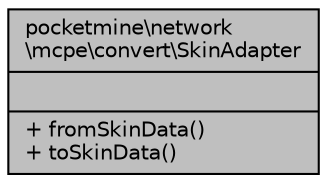 digraph "pocketmine\network\mcpe\convert\SkinAdapter"
{
 // INTERACTIVE_SVG=YES
 // LATEX_PDF_SIZE
  edge [fontname="Helvetica",fontsize="10",labelfontname="Helvetica",labelfontsize="10"];
  node [fontname="Helvetica",fontsize="10",shape=record];
  Node1 [label="{pocketmine\\network\l\\mcpe\\convert\\SkinAdapter\n||+ fromSkinData()\l+ toSkinData()\l}",height=0.2,width=0.4,color="black", fillcolor="grey75", style="filled", fontcolor="black",tooltip=" "];
}
